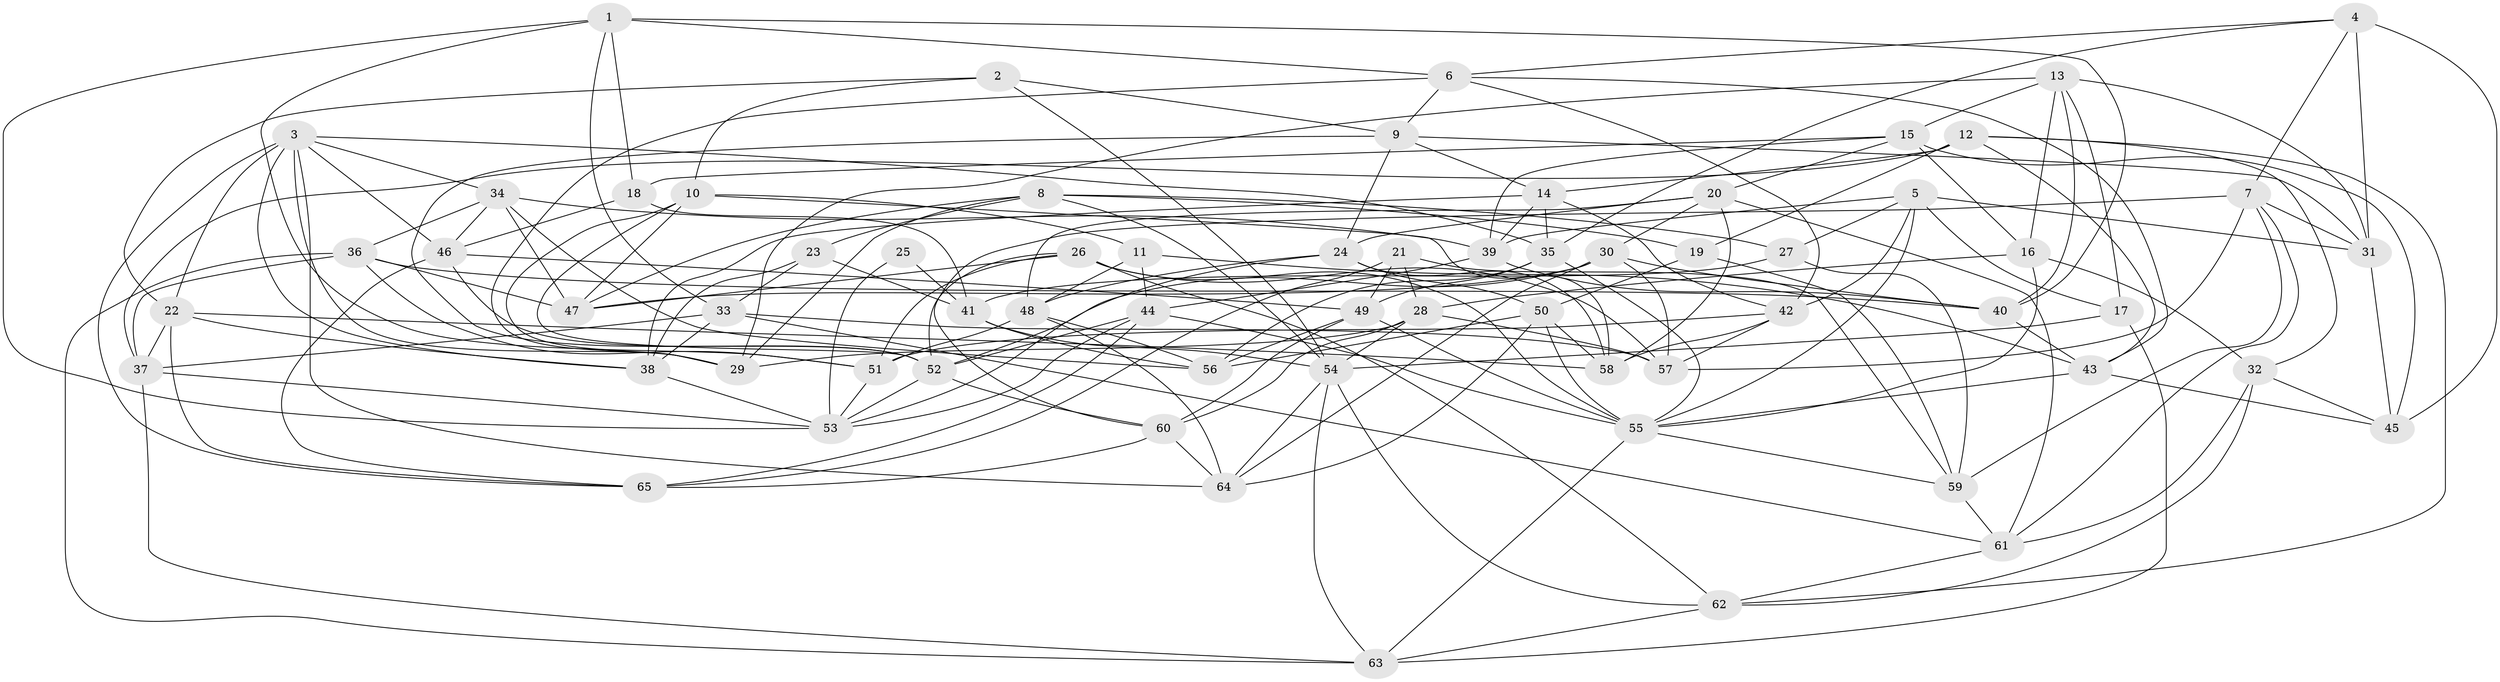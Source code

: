 // original degree distribution, {4: 1.0}
// Generated by graph-tools (version 1.1) at 2025/26/03/09/25 03:26:55]
// undirected, 65 vertices, 189 edges
graph export_dot {
graph [start="1"]
  node [color=gray90,style=filled];
  1;
  2;
  3;
  4;
  5;
  6;
  7;
  8;
  9;
  10;
  11;
  12;
  13;
  14;
  15;
  16;
  17;
  18;
  19;
  20;
  21;
  22;
  23;
  24;
  25;
  26;
  27;
  28;
  29;
  30;
  31;
  32;
  33;
  34;
  35;
  36;
  37;
  38;
  39;
  40;
  41;
  42;
  43;
  44;
  45;
  46;
  47;
  48;
  49;
  50;
  51;
  52;
  53;
  54;
  55;
  56;
  57;
  58;
  59;
  60;
  61;
  62;
  63;
  64;
  65;
  1 -- 6 [weight=1.0];
  1 -- 18 [weight=1.0];
  1 -- 33 [weight=1.0];
  1 -- 40 [weight=1.0];
  1 -- 51 [weight=1.0];
  1 -- 53 [weight=1.0];
  2 -- 9 [weight=1.0];
  2 -- 10 [weight=1.0];
  2 -- 22 [weight=1.0];
  2 -- 54 [weight=1.0];
  3 -- 22 [weight=1.0];
  3 -- 29 [weight=1.0];
  3 -- 34 [weight=1.0];
  3 -- 35 [weight=1.0];
  3 -- 38 [weight=1.0];
  3 -- 46 [weight=1.0];
  3 -- 64 [weight=1.0];
  3 -- 65 [weight=1.0];
  4 -- 6 [weight=1.0];
  4 -- 7 [weight=1.0];
  4 -- 31 [weight=1.0];
  4 -- 35 [weight=1.0];
  4 -- 45 [weight=2.0];
  5 -- 17 [weight=1.0];
  5 -- 27 [weight=1.0];
  5 -- 31 [weight=1.0];
  5 -- 39 [weight=1.0];
  5 -- 42 [weight=1.0];
  5 -- 55 [weight=1.0];
  6 -- 9 [weight=1.0];
  6 -- 29 [weight=1.0];
  6 -- 42 [weight=1.0];
  6 -- 43 [weight=1.0];
  7 -- 31 [weight=1.0];
  7 -- 57 [weight=1.0];
  7 -- 59 [weight=1.0];
  7 -- 60 [weight=1.0];
  7 -- 61 [weight=1.0];
  8 -- 19 [weight=1.0];
  8 -- 23 [weight=1.0];
  8 -- 27 [weight=1.0];
  8 -- 29 [weight=1.0];
  8 -- 47 [weight=1.0];
  8 -- 54 [weight=1.0];
  9 -- 14 [weight=1.0];
  9 -- 24 [weight=1.0];
  9 -- 31 [weight=1.0];
  9 -- 52 [weight=1.0];
  10 -- 11 [weight=1.0];
  10 -- 29 [weight=1.0];
  10 -- 47 [weight=1.0];
  10 -- 52 [weight=1.0];
  10 -- 58 [weight=1.0];
  11 -- 43 [weight=1.0];
  11 -- 44 [weight=1.0];
  11 -- 48 [weight=1.0];
  12 -- 14 [weight=1.0];
  12 -- 19 [weight=1.0];
  12 -- 32 [weight=1.0];
  12 -- 37 [weight=1.0];
  12 -- 43 [weight=1.0];
  12 -- 62 [weight=1.0];
  13 -- 15 [weight=1.0];
  13 -- 16 [weight=1.0];
  13 -- 17 [weight=1.0];
  13 -- 29 [weight=1.0];
  13 -- 31 [weight=1.0];
  13 -- 40 [weight=1.0];
  14 -- 35 [weight=1.0];
  14 -- 38 [weight=1.0];
  14 -- 39 [weight=1.0];
  14 -- 42 [weight=1.0];
  15 -- 16 [weight=1.0];
  15 -- 18 [weight=1.0];
  15 -- 20 [weight=1.0];
  15 -- 39 [weight=1.0];
  15 -- 45 [weight=1.0];
  16 -- 28 [weight=1.0];
  16 -- 32 [weight=2.0];
  16 -- 55 [weight=1.0];
  17 -- 54 [weight=1.0];
  17 -- 63 [weight=1.0];
  18 -- 41 [weight=1.0];
  18 -- 46 [weight=1.0];
  19 -- 50 [weight=1.0];
  19 -- 59 [weight=1.0];
  20 -- 24 [weight=1.0];
  20 -- 30 [weight=1.0];
  20 -- 48 [weight=1.0];
  20 -- 58 [weight=1.0];
  20 -- 61 [weight=1.0];
  21 -- 28 [weight=1.0];
  21 -- 49 [weight=1.0];
  21 -- 59 [weight=1.0];
  21 -- 65 [weight=1.0];
  22 -- 37 [weight=1.0];
  22 -- 38 [weight=1.0];
  22 -- 58 [weight=1.0];
  22 -- 65 [weight=1.0];
  23 -- 33 [weight=1.0];
  23 -- 38 [weight=1.0];
  23 -- 41 [weight=1.0];
  24 -- 48 [weight=1.0];
  24 -- 50 [weight=1.0];
  24 -- 53 [weight=1.0];
  24 -- 58 [weight=1.0];
  25 -- 41 [weight=1.0];
  25 -- 53 [weight=3.0];
  26 -- 47 [weight=1.0];
  26 -- 51 [weight=1.0];
  26 -- 52 [weight=1.0];
  26 -- 55 [weight=1.0];
  26 -- 57 [weight=1.0];
  26 -- 62 [weight=1.0];
  27 -- 41 [weight=1.0];
  27 -- 59 [weight=1.0];
  28 -- 29 [weight=1.0];
  28 -- 54 [weight=1.0];
  28 -- 57 [weight=1.0];
  28 -- 60 [weight=1.0];
  30 -- 40 [weight=1.0];
  30 -- 47 [weight=1.0];
  30 -- 52 [weight=1.0];
  30 -- 57 [weight=1.0];
  30 -- 64 [weight=1.0];
  31 -- 45 [weight=1.0];
  32 -- 45 [weight=1.0];
  32 -- 61 [weight=1.0];
  32 -- 62 [weight=1.0];
  33 -- 37 [weight=1.0];
  33 -- 38 [weight=1.0];
  33 -- 57 [weight=1.0];
  33 -- 61 [weight=1.0];
  34 -- 36 [weight=1.0];
  34 -- 39 [weight=1.0];
  34 -- 46 [weight=1.0];
  34 -- 47 [weight=1.0];
  34 -- 56 [weight=1.0];
  35 -- 49 [weight=1.0];
  35 -- 55 [weight=1.0];
  35 -- 56 [weight=1.0];
  36 -- 37 [weight=1.0];
  36 -- 40 [weight=1.0];
  36 -- 47 [weight=1.0];
  36 -- 51 [weight=1.0];
  36 -- 63 [weight=1.0];
  37 -- 53 [weight=1.0];
  37 -- 63 [weight=1.0];
  38 -- 53 [weight=1.0];
  39 -- 40 [weight=1.0];
  39 -- 44 [weight=1.0];
  40 -- 43 [weight=1.0];
  41 -- 54 [weight=1.0];
  41 -- 56 [weight=1.0];
  42 -- 51 [weight=1.0];
  42 -- 57 [weight=1.0];
  42 -- 58 [weight=1.0];
  43 -- 45 [weight=1.0];
  43 -- 55 [weight=1.0];
  44 -- 52 [weight=1.0];
  44 -- 53 [weight=1.0];
  44 -- 55 [weight=1.0];
  44 -- 65 [weight=1.0];
  46 -- 49 [weight=1.0];
  46 -- 52 [weight=1.0];
  46 -- 65 [weight=1.0];
  48 -- 51 [weight=1.0];
  48 -- 56 [weight=1.0];
  48 -- 64 [weight=1.0];
  49 -- 55 [weight=1.0];
  49 -- 56 [weight=1.0];
  49 -- 60 [weight=1.0];
  50 -- 55 [weight=1.0];
  50 -- 56 [weight=1.0];
  50 -- 58 [weight=1.0];
  50 -- 64 [weight=1.0];
  51 -- 53 [weight=1.0];
  52 -- 53 [weight=1.0];
  52 -- 60 [weight=1.0];
  54 -- 62 [weight=1.0];
  54 -- 63 [weight=1.0];
  54 -- 64 [weight=1.0];
  55 -- 59 [weight=1.0];
  55 -- 63 [weight=1.0];
  59 -- 61 [weight=1.0];
  60 -- 64 [weight=1.0];
  60 -- 65 [weight=1.0];
  61 -- 62 [weight=1.0];
  62 -- 63 [weight=1.0];
}
